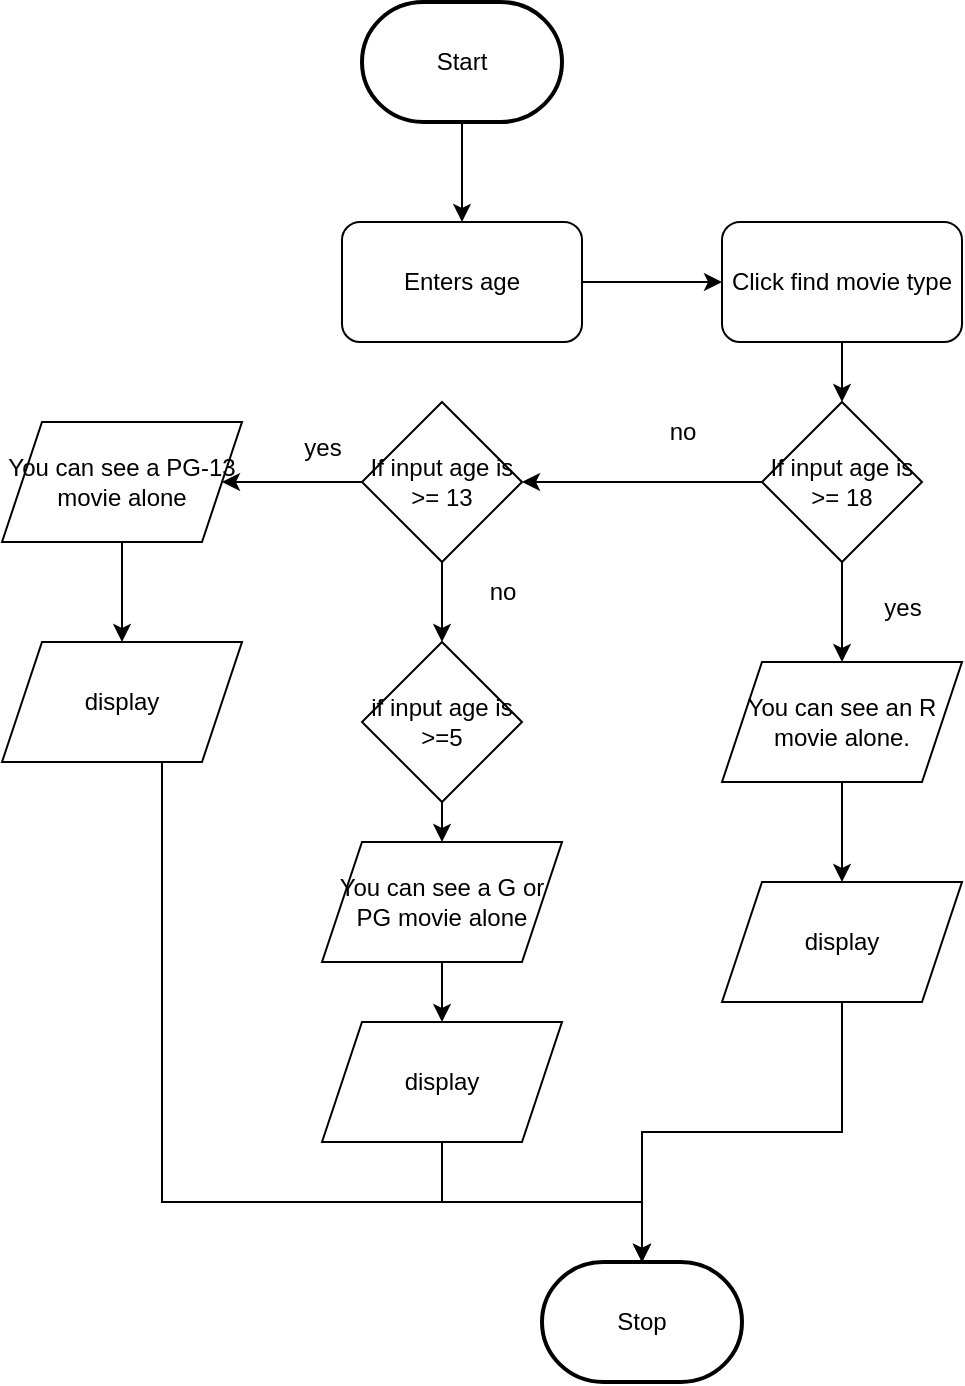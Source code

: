 <mxfile>
    <diagram id="HIP3nbAZw_EuaXWnEj3U" name="Page-1">
        <mxGraphModel dx="631" dy="648" grid="1" gridSize="10" guides="1" tooltips="1" connect="1" arrows="1" fold="1" page="1" pageScale="1" pageWidth="850" pageHeight="1100" math="0" shadow="0">
            <root>
                <mxCell id="0"/>
                <mxCell id="1" parent="0"/>
                <mxCell id="5" style="edgeStyle=none;html=1;entryX=0.5;entryY=0;entryDx=0;entryDy=0;" edge="1" parent="1" source="2" target="4">
                    <mxGeometry relative="1" as="geometry"/>
                </mxCell>
                <mxCell id="2" value="Start" style="strokeWidth=2;html=1;shape=mxgraph.flowchart.terminator;whiteSpace=wrap;" parent="1" vertex="1">
                    <mxGeometry x="230" y="310" width="100" height="60" as="geometry"/>
                </mxCell>
                <mxCell id="3" value="Stop" style="strokeWidth=2;html=1;shape=mxgraph.flowchart.terminator;whiteSpace=wrap;" parent="1" vertex="1">
                    <mxGeometry x="320" y="940" width="100" height="60" as="geometry"/>
                </mxCell>
                <mxCell id="9" style="edgeStyle=orthogonalEdgeStyle;html=1;rounded=0;curved=0;" edge="1" parent="1" source="4" target="8">
                    <mxGeometry relative="1" as="geometry"/>
                </mxCell>
                <mxCell id="4" value="Enters age" style="whiteSpace=wrap;html=1;rounded=1;" vertex="1" parent="1">
                    <mxGeometry x="220" y="420" width="120" height="60" as="geometry"/>
                </mxCell>
                <mxCell id="13" value="" style="edgeStyle=none;html=1;" edge="1" parent="1" source="8" target="12">
                    <mxGeometry relative="1" as="geometry"/>
                </mxCell>
                <mxCell id="8" value="Click find movie type" style="whiteSpace=wrap;html=1;rounded=1;" vertex="1" parent="1">
                    <mxGeometry x="410" y="420" width="120" height="60" as="geometry"/>
                </mxCell>
                <mxCell id="36" value="" style="edgeStyle=orthogonalEdgeStyle;html=1;" edge="1" parent="1" source="10" target="35">
                    <mxGeometry relative="1" as="geometry"/>
                </mxCell>
                <mxCell id="52" value="" style="edgeStyle=orthogonalEdgeStyle;html=1;" edge="1" parent="1" source="10" target="30">
                    <mxGeometry relative="1" as="geometry"/>
                </mxCell>
                <mxCell id="10" value="If input age is &amp;gt;= 13" style="rhombus;whiteSpace=wrap;html=1;" vertex="1" parent="1">
                    <mxGeometry x="230" y="510" width="80" height="80" as="geometry"/>
                </mxCell>
                <mxCell id="16" value="" style="edgeStyle=orthogonalEdgeStyle;html=1;" edge="1" parent="1" source="12" target="10">
                    <mxGeometry relative="1" as="geometry"/>
                </mxCell>
                <mxCell id="59" value="" style="edgeStyle=orthogonalEdgeStyle;html=1;" edge="1" parent="1" source="12" target="17">
                    <mxGeometry relative="1" as="geometry"/>
                </mxCell>
                <mxCell id="12" value="If input age is &amp;gt;= 18" style="rhombus;whiteSpace=wrap;html=1;" vertex="1" parent="1">
                    <mxGeometry x="430" y="510" width="80" height="80" as="geometry"/>
                </mxCell>
                <mxCell id="60" value="" style="edgeStyle=orthogonalEdgeStyle;html=1;" edge="1" parent="1" source="17" target="37">
                    <mxGeometry relative="1" as="geometry"/>
                </mxCell>
                <mxCell id="17" value="&lt;font color=&quot;#000000&quot;&gt;&lt;span style=&quot;font-size: 12px;&quot;&gt;You can see an R movie alone.&lt;/span&gt;&lt;/font&gt;" style="shape=parallelogram;perimeter=parallelogramPerimeter;whiteSpace=wrap;html=1;fixedSize=1;" vertex="1" parent="1">
                    <mxGeometry x="410" y="640" width="120" height="60" as="geometry"/>
                </mxCell>
                <mxCell id="20" value="yes" style="text;html=1;align=center;verticalAlign=middle;resizable=0;points=[];autosize=1;strokeColor=none;fillColor=none;" vertex="1" parent="1">
                    <mxGeometry x="480" y="598" width="40" height="30" as="geometry"/>
                </mxCell>
                <mxCell id="26" value="no" style="text;html=1;align=center;verticalAlign=middle;resizable=0;points=[];autosize=1;strokeColor=none;fillColor=none;" vertex="1" parent="1">
                    <mxGeometry x="370" y="510" width="40" height="30" as="geometry"/>
                </mxCell>
                <mxCell id="51" value="" style="edgeStyle=orthogonalEdgeStyle;html=1;" edge="1" parent="1" source="30" target="39">
                    <mxGeometry relative="1" as="geometry"/>
                </mxCell>
                <mxCell id="30" value="You can see a PG-13 movie alone" style="shape=parallelogram;perimeter=parallelogramPerimeter;whiteSpace=wrap;html=1;fixedSize=1;" vertex="1" parent="1">
                    <mxGeometry x="50" y="520" width="120" height="60" as="geometry"/>
                </mxCell>
                <mxCell id="33" value="yes" style="text;html=1;align=center;verticalAlign=middle;resizable=0;points=[];autosize=1;strokeColor=none;fillColor=none;" vertex="1" parent="1">
                    <mxGeometry x="190" y="518" width="40" height="30" as="geometry"/>
                </mxCell>
                <mxCell id="48" value="" style="edgeStyle=orthogonalEdgeStyle;html=1;" edge="1" parent="1" source="35" target="47">
                    <mxGeometry relative="1" as="geometry"/>
                </mxCell>
                <mxCell id="35" value="if input age is &amp;gt;=5" style="rhombus;whiteSpace=wrap;html=1;" vertex="1" parent="1">
                    <mxGeometry x="230" y="630" width="80" height="80" as="geometry"/>
                </mxCell>
                <mxCell id="37" value="display" style="shape=parallelogram;perimeter=parallelogramPerimeter;whiteSpace=wrap;html=1;fixedSize=1;" vertex="1" parent="1">
                    <mxGeometry x="410" y="750" width="120" height="60" as="geometry"/>
                </mxCell>
                <mxCell id="55" style="edgeStyle=orthogonalEdgeStyle;html=1;rounded=0;curved=0;entryX=0.5;entryY=0;entryDx=0;entryDy=0;entryPerimeter=0;" edge="1" parent="1" source="38" target="3">
                    <mxGeometry relative="1" as="geometry">
                        <mxPoint x="130" y="940" as="targetPoint"/>
                    </mxGeometry>
                </mxCell>
                <mxCell id="38" value="display" style="shape=parallelogram;perimeter=parallelogramPerimeter;whiteSpace=wrap;html=1;fixedSize=1;" vertex="1" parent="1">
                    <mxGeometry x="210" y="820" width="120" height="60" as="geometry"/>
                </mxCell>
                <mxCell id="53" style="edgeStyle=orthogonalEdgeStyle;html=1;rounded=0;curved=0;entryX=0.5;entryY=0;entryDx=0;entryDy=0;entryPerimeter=0;" edge="1" parent="1" source="39" target="3">
                    <mxGeometry relative="1" as="geometry">
                        <Array as="points">
                            <mxPoint x="130" y="910"/>
                            <mxPoint x="370" y="910"/>
                        </Array>
                    </mxGeometry>
                </mxCell>
                <mxCell id="39" value="display" style="shape=parallelogram;perimeter=parallelogramPerimeter;whiteSpace=wrap;html=1;fixedSize=1;" vertex="1" parent="1">
                    <mxGeometry x="50" y="630" width="120" height="60" as="geometry"/>
                </mxCell>
                <mxCell id="49" value="" style="edgeStyle=orthogonalEdgeStyle;html=1;" edge="1" parent="1" source="47" target="38">
                    <mxGeometry relative="1" as="geometry"/>
                </mxCell>
                <mxCell id="47" value="&lt;font color=&quot;#000000&quot;&gt;&lt;span style=&quot;font-size: 12px;&quot;&gt;You can see a G or PG movie alone&lt;/span&gt;&lt;/font&gt;" style="shape=parallelogram;perimeter=parallelogramPerimeter;whiteSpace=wrap;html=1;fixedSize=1;" vertex="1" parent="1">
                    <mxGeometry x="210" y="730" width="120" height="60" as="geometry"/>
                </mxCell>
                <mxCell id="57" value="no" style="text;html=1;align=center;verticalAlign=middle;resizable=0;points=[];autosize=1;strokeColor=none;fillColor=none;" vertex="1" parent="1">
                    <mxGeometry x="280" y="590" width="40" height="30" as="geometry"/>
                </mxCell>
                <mxCell id="61" style="edgeStyle=orthogonalEdgeStyle;html=1;entryX=0.5;entryY=0;entryDx=0;entryDy=0;entryPerimeter=0;strokeColor=none;rounded=0;curved=0;" edge="1" parent="1" source="37" target="3">
                    <mxGeometry relative="1" as="geometry"/>
                </mxCell>
                <mxCell id="62" style="edgeStyle=orthogonalEdgeStyle;html=1;entryX=0.5;entryY=0;entryDx=0;entryDy=0;entryPerimeter=0;rounded=0;curved=0;" edge="1" parent="1" source="37" target="3">
                    <mxGeometry relative="1" as="geometry"/>
                </mxCell>
            </root>
        </mxGraphModel>
    </diagram>
</mxfile>